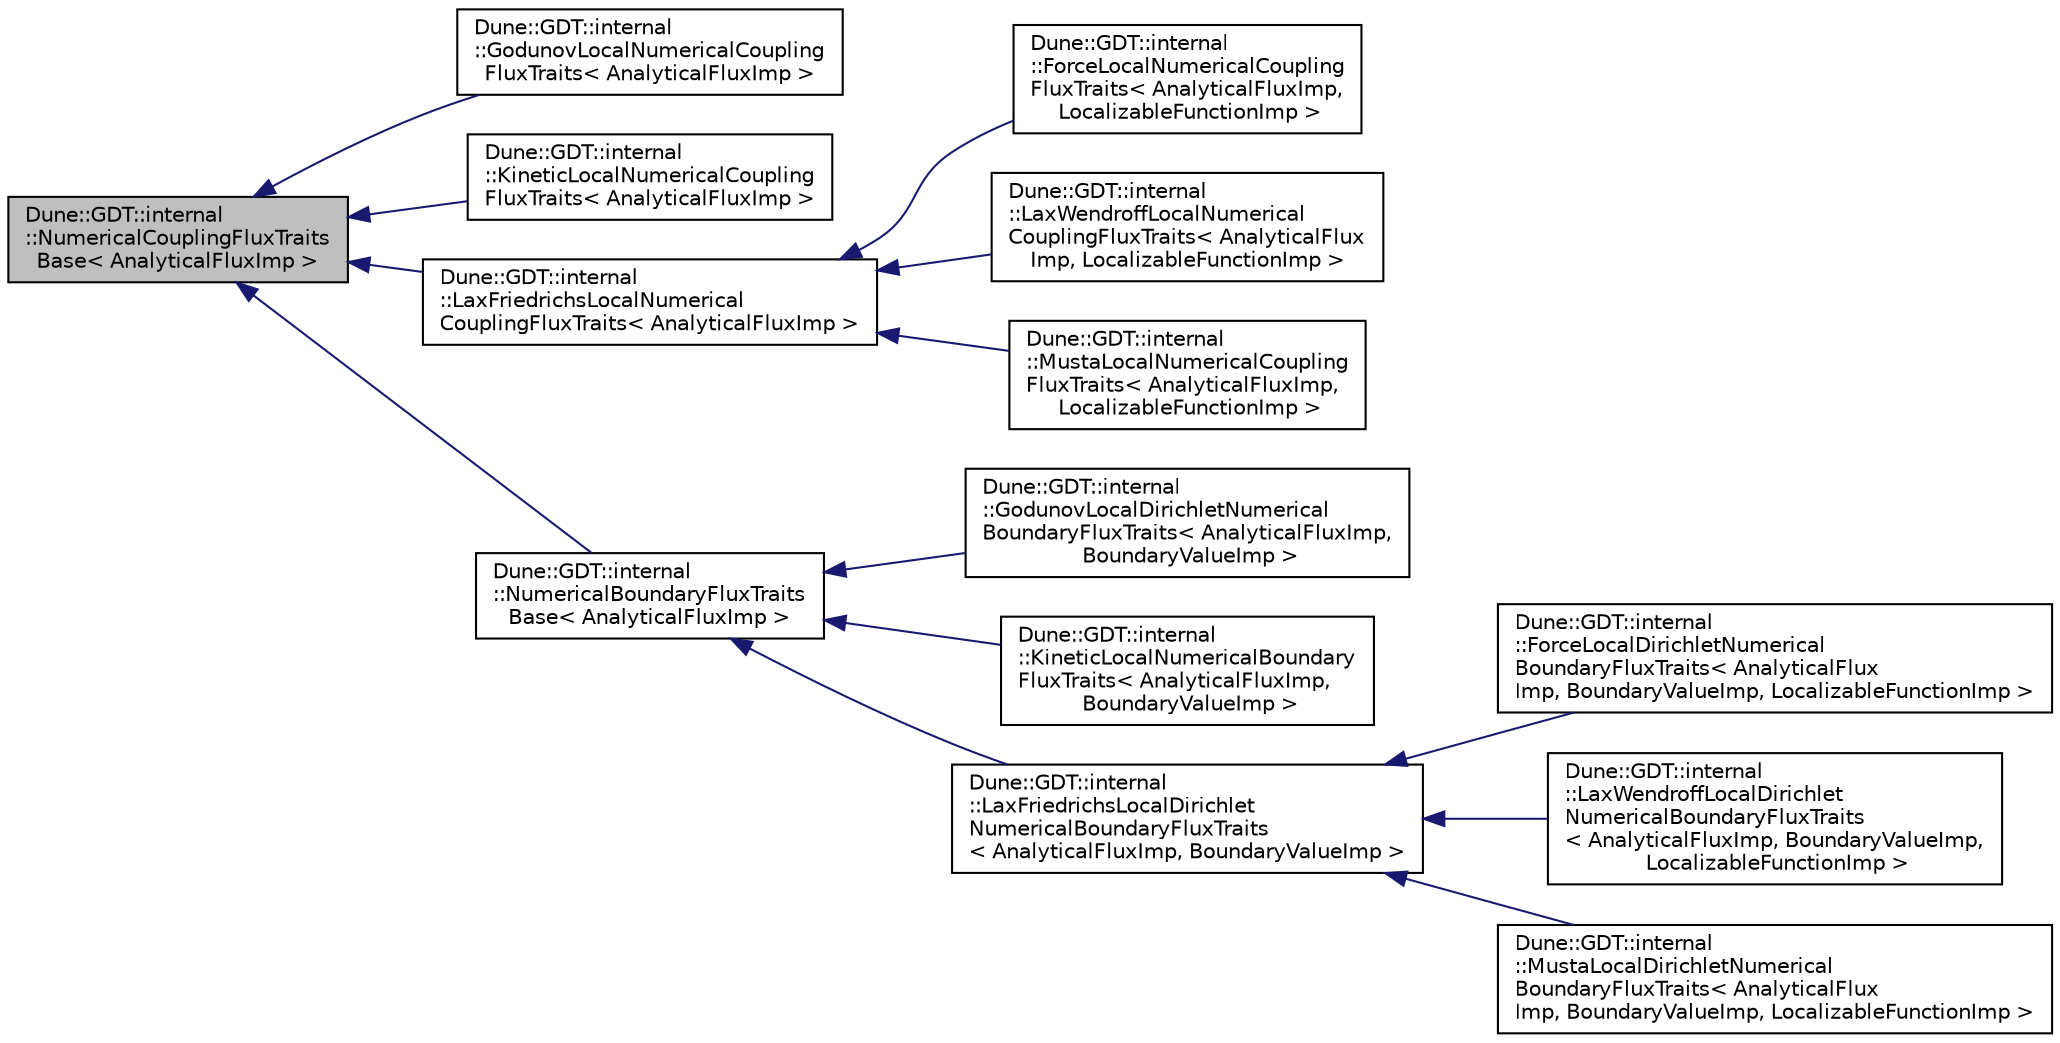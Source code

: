 digraph "Dune::GDT::internal::NumericalCouplingFluxTraitsBase&lt; AnalyticalFluxImp &gt;"
{
  edge [fontname="Helvetica",fontsize="10",labelfontname="Helvetica",labelfontsize="10"];
  node [fontname="Helvetica",fontsize="10",shape=record];
  rankdir="LR";
  Node0 [label="Dune::GDT::internal\l::NumericalCouplingFluxTraits\lBase\< AnalyticalFluxImp \>",height=0.2,width=0.4,color="black", fillcolor="grey75", style="filled", fontcolor="black"];
  Node0 -> Node1 [dir="back",color="midnightblue",fontsize="10",style="solid",fontname="Helvetica"];
  Node1 [label="Dune::GDT::internal\l::GodunovLocalNumericalCoupling\lFluxTraits\< AnalyticalFluxImp \>",height=0.2,width=0.4,color="black", fillcolor="white", style="filled",URL="$a01209.html"];
  Node0 -> Node2 [dir="back",color="midnightblue",fontsize="10",style="solid",fontname="Helvetica"];
  Node2 [label="Dune::GDT::internal\l::KineticLocalNumericalCoupling\lFluxTraits\< AnalyticalFluxImp \>",height=0.2,width=0.4,color="black", fillcolor="white", style="filled",URL="$a01245.html"];
  Node0 -> Node3 [dir="back",color="midnightblue",fontsize="10",style="solid",fontname="Helvetica"];
  Node3 [label="Dune::GDT::internal\l::LaxFriedrichsLocalNumerical\lCouplingFluxTraits\< AnalyticalFluxImp \>",height=0.2,width=0.4,color="black", fillcolor="white", style="filled",URL="$a01265.html"];
  Node3 -> Node4 [dir="back",color="midnightblue",fontsize="10",style="solid",fontname="Helvetica"];
  Node4 [label="Dune::GDT::internal\l::ForceLocalNumericalCoupling\lFluxTraits\< AnalyticalFluxImp,\l LocalizableFunctionImp \>",height=0.2,width=0.4,color="black", fillcolor="white", style="filled",URL="$a01193.html"];
  Node3 -> Node5 [dir="back",color="midnightblue",fontsize="10",style="solid",fontname="Helvetica"];
  Node5 [label="Dune::GDT::internal\l::LaxWendroffLocalNumerical\lCouplingFluxTraits\< AnalyticalFlux\lImp, LocalizableFunctionImp \>",height=0.2,width=0.4,color="black", fillcolor="white", style="filled",URL="$a01293.html"];
  Node3 -> Node6 [dir="back",color="midnightblue",fontsize="10",style="solid",fontname="Helvetica"];
  Node6 [label="Dune::GDT::internal\l::MustaLocalNumericalCoupling\lFluxTraits\< AnalyticalFluxImp,\l LocalizableFunctionImp \>",height=0.2,width=0.4,color="black", fillcolor="white", style="filled",URL="$a01313.html"];
  Node0 -> Node7 [dir="back",color="midnightblue",fontsize="10",style="solid",fontname="Helvetica"];
  Node7 [label="Dune::GDT::internal\l::NumericalBoundaryFluxTraits\lBase\< AnalyticalFluxImp \>",height=0.2,width=0.4,color="black", fillcolor="white", style="filled",URL="$a01117.html"];
  Node7 -> Node8 [dir="back",color="midnightblue",fontsize="10",style="solid",fontname="Helvetica"];
  Node8 [label="Dune::GDT::internal\l::GodunovLocalDirichletNumerical\lBoundaryFluxTraits\< AnalyticalFluxImp,\l BoundaryValueImp \>",height=0.2,width=0.4,color="black", fillcolor="white", style="filled",URL="$a01213.html"];
  Node7 -> Node9 [dir="back",color="midnightblue",fontsize="10",style="solid",fontname="Helvetica"];
  Node9 [label="Dune::GDT::internal\l::KineticLocalNumericalBoundary\lFluxTraits\< AnalyticalFluxImp,\l BoundaryValueImp \>",height=0.2,width=0.4,color="black", fillcolor="white", style="filled",URL="$a01249.html"];
  Node7 -> Node10 [dir="back",color="midnightblue",fontsize="10",style="solid",fontname="Helvetica"];
  Node10 [label="Dune::GDT::internal\l::LaxFriedrichsLocalDirichlet\lNumericalBoundaryFluxTraits\l\< AnalyticalFluxImp, BoundaryValueImp \>",height=0.2,width=0.4,color="black", fillcolor="white", style="filled",URL="$a01269.html"];
  Node10 -> Node11 [dir="back",color="midnightblue",fontsize="10",style="solid",fontname="Helvetica"];
  Node11 [label="Dune::GDT::internal\l::ForceLocalDirichletNumerical\lBoundaryFluxTraits\< AnalyticalFlux\lImp, BoundaryValueImp, LocalizableFunctionImp \>",height=0.2,width=0.4,color="black", fillcolor="white", style="filled",URL="$a01197.html"];
  Node10 -> Node12 [dir="back",color="midnightblue",fontsize="10",style="solid",fontname="Helvetica"];
  Node12 [label="Dune::GDT::internal\l::LaxWendroffLocalDirichlet\lNumericalBoundaryFluxTraits\l\< AnalyticalFluxImp, BoundaryValueImp,\l LocalizableFunctionImp \>",height=0.2,width=0.4,color="black", fillcolor="white", style="filled",URL="$a01297.html"];
  Node10 -> Node13 [dir="back",color="midnightblue",fontsize="10",style="solid",fontname="Helvetica"];
  Node13 [label="Dune::GDT::internal\l::MustaLocalDirichletNumerical\lBoundaryFluxTraits\< AnalyticalFlux\lImp, BoundaryValueImp, LocalizableFunctionImp \>",height=0.2,width=0.4,color="black", fillcolor="white", style="filled",URL="$a01317.html"];
}
